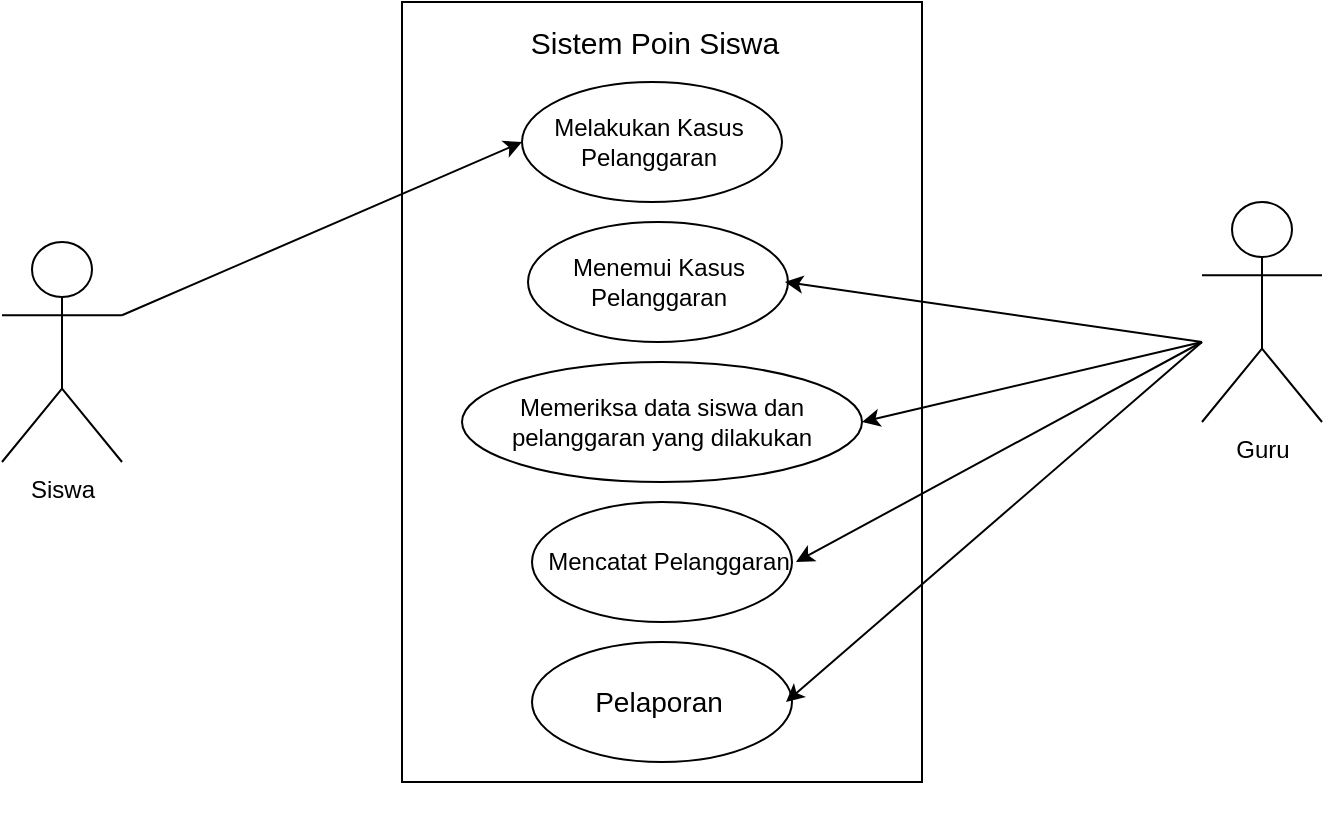 <mxfile version="23.0.2" type="github">
  <diagram name="Page-1" id="c-LBESTsWk4GhdOicQx2">
    <mxGraphModel dx="936" dy="511" grid="1" gridSize="10" guides="1" tooltips="1" connect="1" arrows="1" fold="1" page="1" pageScale="1" pageWidth="850" pageHeight="1100" math="0" shadow="0">
      <root>
        <mxCell id="0" />
        <mxCell id="1" parent="0" />
        <mxCell id="ZHsp3BJBkllkspzBNNJd-2" value="" style="rounded=0;whiteSpace=wrap;html=1;" vertex="1" parent="1">
          <mxGeometry x="300" y="70" width="260" height="390" as="geometry" />
        </mxCell>
        <mxCell id="ZHsp3BJBkllkspzBNNJd-3" value="" style="ellipse;whiteSpace=wrap;html=1;" vertex="1" parent="1">
          <mxGeometry x="360" y="110" width="130" height="60" as="geometry" />
        </mxCell>
        <mxCell id="ZHsp3BJBkllkspzBNNJd-4" value="&lt;font style=&quot;font-size: 15px;&quot;&gt;Sistem Poin Siswa&lt;/font&gt;" style="text;html=1;strokeColor=none;fillColor=none;align=center;verticalAlign=middle;whiteSpace=wrap;rounded=0;" vertex="1" parent="1">
          <mxGeometry x="363" y="70" width="127" height="40" as="geometry" />
        </mxCell>
        <mxCell id="ZHsp3BJBkllkspzBNNJd-8" value="&lt;font style=&quot;font-size: 12px;&quot;&gt;Melakukan Kasus Pelanggaran&lt;/font&gt;" style="text;html=1;strokeColor=none;fillColor=none;align=center;verticalAlign=middle;whiteSpace=wrap;rounded=0;" vertex="1" parent="1">
          <mxGeometry x="360" y="120" width="127" height="40" as="geometry" />
        </mxCell>
        <mxCell id="ZHsp3BJBkllkspzBNNJd-10" value="" style="ellipse;whiteSpace=wrap;html=1;" vertex="1" parent="1">
          <mxGeometry x="363" y="180" width="130" height="60" as="geometry" />
        </mxCell>
        <mxCell id="ZHsp3BJBkllkspzBNNJd-11" value="&lt;font style=&quot;font-size: 12px;&quot;&gt;Menemui Kasus Pelanggaran&lt;/font&gt;" style="text;html=1;strokeColor=none;fillColor=none;align=center;verticalAlign=middle;whiteSpace=wrap;rounded=0;" vertex="1" parent="1">
          <mxGeometry x="364.5" y="190" width="127" height="40" as="geometry" />
        </mxCell>
        <mxCell id="ZHsp3BJBkllkspzBNNJd-12" value="" style="ellipse;whiteSpace=wrap;html=1;" vertex="1" parent="1">
          <mxGeometry x="330" y="250" width="200" height="60" as="geometry" />
        </mxCell>
        <mxCell id="ZHsp3BJBkllkspzBNNJd-13" value="&lt;font style=&quot;font-size: 12px;&quot;&gt;Memeriksa data siswa dan pelanggaran yang dilakukan&lt;/font&gt;" style="text;html=1;strokeColor=none;fillColor=none;align=center;verticalAlign=middle;whiteSpace=wrap;rounded=0;" vertex="1" parent="1">
          <mxGeometry x="353.25" y="260" width="153.5" height="40" as="geometry" />
        </mxCell>
        <mxCell id="ZHsp3BJBkllkspzBNNJd-15" value="" style="ellipse;whiteSpace=wrap;html=1;" vertex="1" parent="1">
          <mxGeometry x="365" y="320" width="130" height="60" as="geometry" />
        </mxCell>
        <mxCell id="ZHsp3BJBkllkspzBNNJd-16" value="" style="ellipse;whiteSpace=wrap;html=1;" vertex="1" parent="1">
          <mxGeometry x="365" y="390" width="130" height="60" as="geometry" />
        </mxCell>
        <mxCell id="ZHsp3BJBkllkspzBNNJd-17" value="&lt;font style=&quot;font-size: 12px;&quot;&gt;Mencatat Pelanggaran&lt;/font&gt;" style="text;html=1;strokeColor=none;fillColor=none;align=center;verticalAlign=middle;whiteSpace=wrap;rounded=0;" vertex="1" parent="1">
          <mxGeometry x="370" y="330" width="127" height="40" as="geometry" />
        </mxCell>
        <mxCell id="ZHsp3BJBkllkspzBNNJd-18" value="&lt;font style=&quot;font-size: 14px;&quot;&gt;Pelaporan&lt;/font&gt;" style="text;html=1;strokeColor=none;fillColor=none;align=center;verticalAlign=middle;whiteSpace=wrap;rounded=0;" vertex="1" parent="1">
          <mxGeometry x="365" y="355" width="127" height="130" as="geometry" />
        </mxCell>
        <mxCell id="ZHsp3BJBkllkspzBNNJd-19" value="Siswa" style="shape=umlActor;verticalLabelPosition=bottom;verticalAlign=top;html=1;outlineConnect=0;" vertex="1" parent="1">
          <mxGeometry x="100" y="190" width="60" height="110" as="geometry" />
        </mxCell>
        <mxCell id="ZHsp3BJBkllkspzBNNJd-21" value="Guru" style="shape=umlActor;verticalLabelPosition=bottom;verticalAlign=top;html=1;outlineConnect=0;" vertex="1" parent="1">
          <mxGeometry x="700" y="170" width="60" height="110" as="geometry" />
        </mxCell>
        <mxCell id="ZHsp3BJBkllkspzBNNJd-25" value="" style="endArrow=classic;html=1;rounded=0;entryX=0;entryY=0.5;entryDx=0;entryDy=0;exitX=1;exitY=0.333;exitDx=0;exitDy=0;exitPerimeter=0;" edge="1" parent="1" source="ZHsp3BJBkllkspzBNNJd-19" target="ZHsp3BJBkllkspzBNNJd-8">
          <mxGeometry width="50" height="50" relative="1" as="geometry">
            <mxPoint x="230" y="190" as="sourcePoint" />
            <mxPoint x="280" y="140" as="targetPoint" />
          </mxGeometry>
        </mxCell>
        <mxCell id="ZHsp3BJBkllkspzBNNJd-27" value="" style="endArrow=classic;html=1;rounded=0;entryX=1;entryY=0.5;entryDx=0;entryDy=0;" edge="1" parent="1" target="ZHsp3BJBkllkspzBNNJd-11">
          <mxGeometry width="50" height="50" relative="1" as="geometry">
            <mxPoint x="700" y="240" as="sourcePoint" />
            <mxPoint x="620" y="230" as="targetPoint" />
          </mxGeometry>
        </mxCell>
        <mxCell id="ZHsp3BJBkllkspzBNNJd-28" value="" style="endArrow=classic;html=1;rounded=0;entryX=1;entryY=0.5;entryDx=0;entryDy=0;" edge="1" parent="1" target="ZHsp3BJBkllkspzBNNJd-12">
          <mxGeometry width="50" height="50" relative="1" as="geometry">
            <mxPoint x="700" y="240" as="sourcePoint" />
            <mxPoint x="620" y="260" as="targetPoint" />
          </mxGeometry>
        </mxCell>
        <mxCell id="ZHsp3BJBkllkspzBNNJd-29" value="" style="endArrow=classic;html=1;rounded=0;entryX=1;entryY=0.5;entryDx=0;entryDy=0;" edge="1" parent="1" target="ZHsp3BJBkllkspzBNNJd-17">
          <mxGeometry width="50" height="50" relative="1" as="geometry">
            <mxPoint x="700" y="240" as="sourcePoint" />
            <mxPoint x="670" y="280" as="targetPoint" />
          </mxGeometry>
        </mxCell>
        <mxCell id="ZHsp3BJBkllkspzBNNJd-30" value="" style="endArrow=classic;html=1;rounded=0;entryX=1;entryY=0.5;entryDx=0;entryDy=0;" edge="1" parent="1" target="ZHsp3BJBkllkspzBNNJd-18">
          <mxGeometry width="50" height="50" relative="1" as="geometry">
            <mxPoint x="700" y="240" as="sourcePoint" />
            <mxPoint x="650" y="320" as="targetPoint" />
          </mxGeometry>
        </mxCell>
      </root>
    </mxGraphModel>
  </diagram>
</mxfile>
